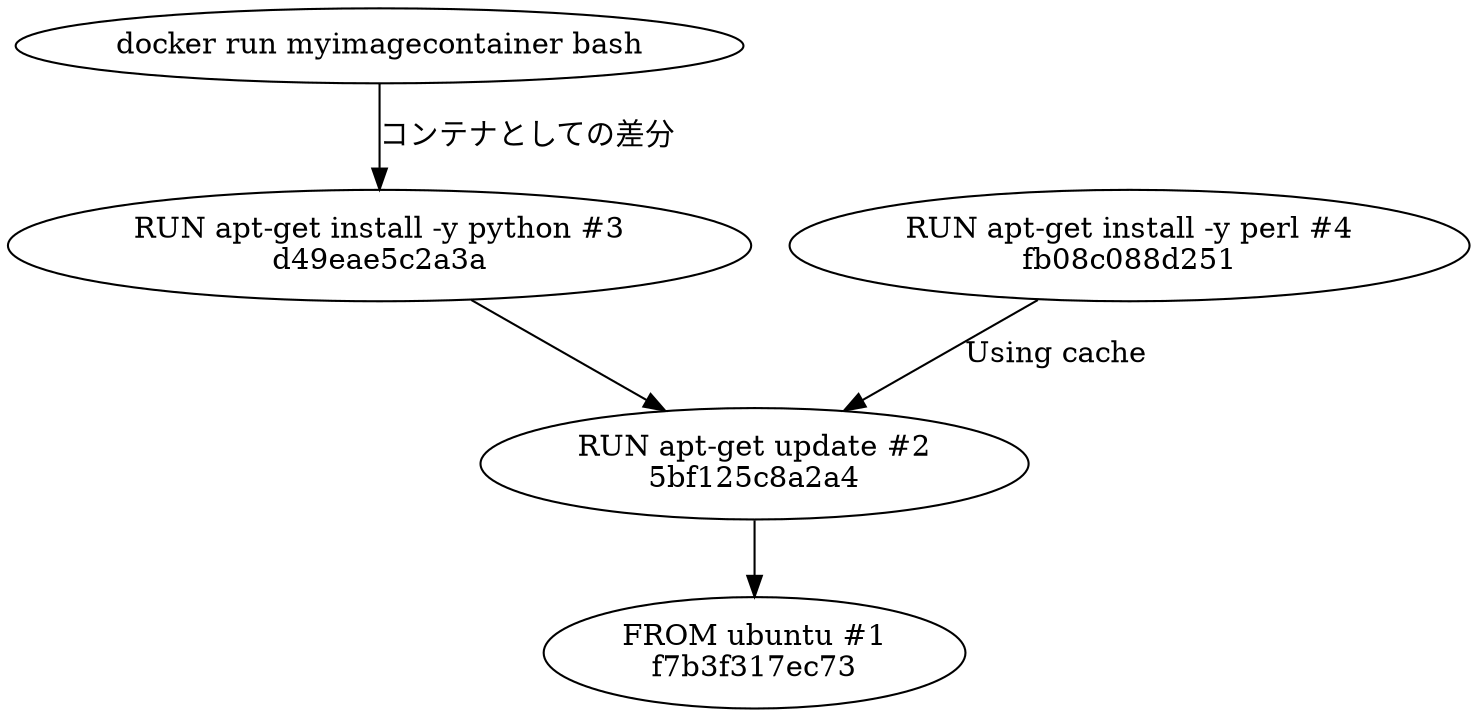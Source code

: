 digraph dockerreuse{

   s1 [label="FROM ubuntu #1\nf7b3f317ec73"];
   s2 [label="RUN apt-get update #2\n5bf125c8a2a4"];
   s3 [label="RUN apt-get install -y python #3\nd49eae5c2a3a"];
   s4 [label="RUN apt-get install -y perl #4\nfb08c088d251"];
   c1 [label="docker run myimagecontainer bash"];

   s4 -> s2 [label="Using cache"];
   c1 -> s3 [label="コンテナとしての差分"];
   s3 -> s2;
   s2 -> s1;

}

// Step 1/3 : FROM ubuntu
//  ---> f7b3f317ec73
// Step 2/3 : RUN apt-get update
//  ---> Using cache
//  ---> 5bf125c8a2a4
// Step 3/3 : RUN apt-get install -y python
//  ---> Using cache
//  ---> d49eae5c2a3a
